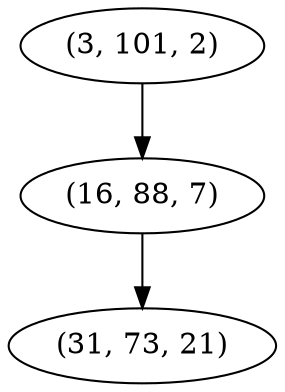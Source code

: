 digraph tree {
    "(3, 101, 2)";
    "(16, 88, 7)";
    "(31, 73, 21)";
    "(3, 101, 2)" -> "(16, 88, 7)";
    "(16, 88, 7)" -> "(31, 73, 21)";
}
